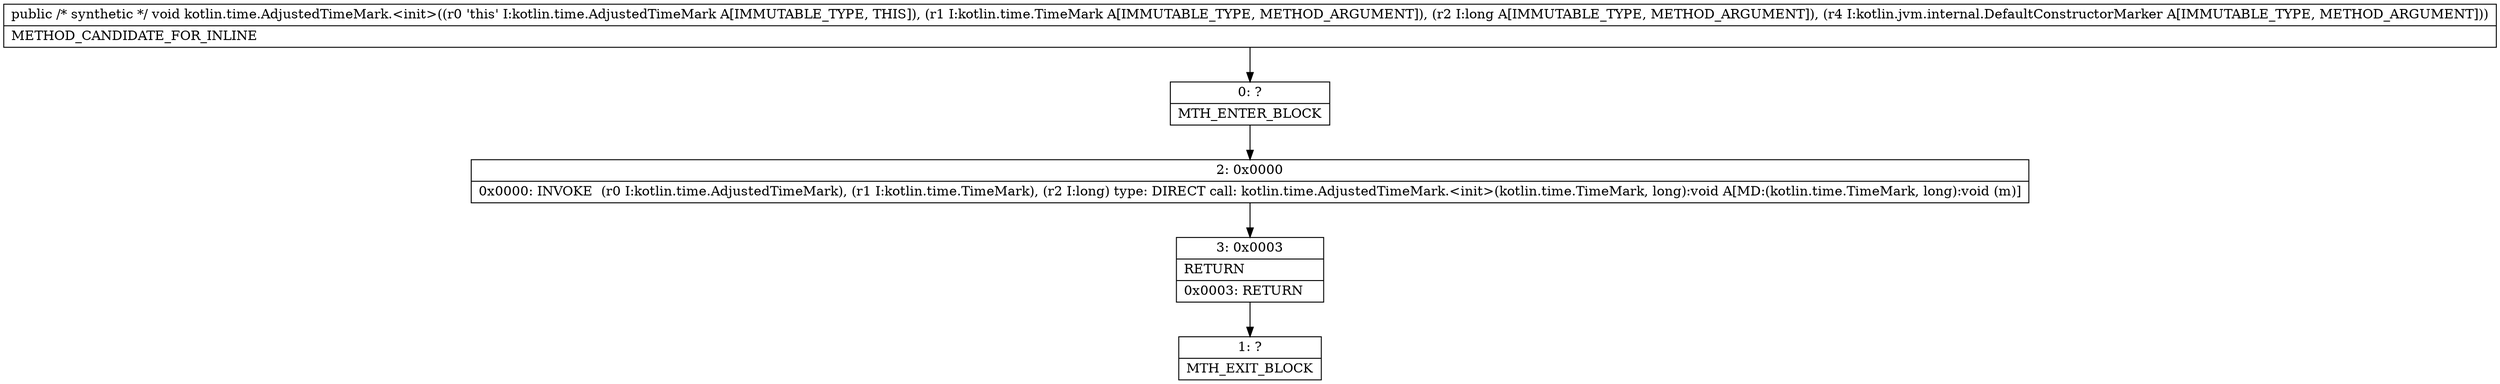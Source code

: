 digraph "CFG forkotlin.time.AdjustedTimeMark.\<init\>(Lkotlin\/time\/TimeMark;JLkotlin\/jvm\/internal\/DefaultConstructorMarker;)V" {
Node_0 [shape=record,label="{0\:\ ?|MTH_ENTER_BLOCK\l}"];
Node_2 [shape=record,label="{2\:\ 0x0000|0x0000: INVOKE  (r0 I:kotlin.time.AdjustedTimeMark), (r1 I:kotlin.time.TimeMark), (r2 I:long) type: DIRECT call: kotlin.time.AdjustedTimeMark.\<init\>(kotlin.time.TimeMark, long):void A[MD:(kotlin.time.TimeMark, long):void (m)]\l}"];
Node_3 [shape=record,label="{3\:\ 0x0003|RETURN\l|0x0003: RETURN   \l}"];
Node_1 [shape=record,label="{1\:\ ?|MTH_EXIT_BLOCK\l}"];
MethodNode[shape=record,label="{public \/* synthetic *\/ void kotlin.time.AdjustedTimeMark.\<init\>((r0 'this' I:kotlin.time.AdjustedTimeMark A[IMMUTABLE_TYPE, THIS]), (r1 I:kotlin.time.TimeMark A[IMMUTABLE_TYPE, METHOD_ARGUMENT]), (r2 I:long A[IMMUTABLE_TYPE, METHOD_ARGUMENT]), (r4 I:kotlin.jvm.internal.DefaultConstructorMarker A[IMMUTABLE_TYPE, METHOD_ARGUMENT]))  | METHOD_CANDIDATE_FOR_INLINE\l}"];
MethodNode -> Node_0;Node_0 -> Node_2;
Node_2 -> Node_3;
Node_3 -> Node_1;
}

